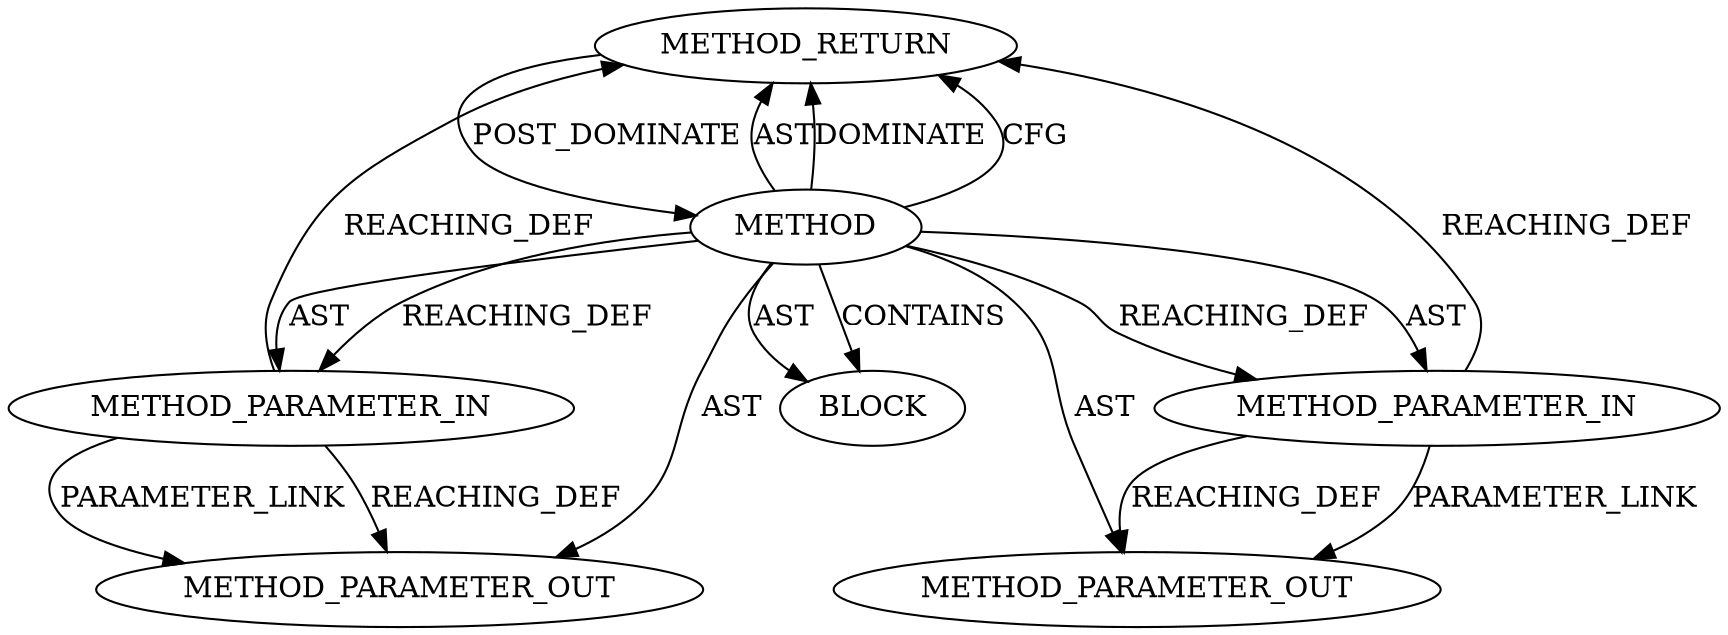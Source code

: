 digraph {
  20576 [label=METHOD_RETURN ORDER=2 CODE="RET" TYPE_FULL_NAME="ANY" EVALUATION_STRATEGY="BY_VALUE"]
  22234 [label=METHOD_PARAMETER_OUT ORDER=1 CODE="p1" IS_VARIADIC=false TYPE_FULL_NAME="ANY" EVALUATION_STRATEGY="BY_VALUE" INDEX=1 NAME="p1"]
  20572 [label=METHOD AST_PARENT_TYPE="NAMESPACE_BLOCK" AST_PARENT_FULL_NAME="<global>" ORDER=0 CODE="<empty>" FULL_NAME="skb_copy_decrypted" IS_EXTERNAL=true FILENAME="<empty>" SIGNATURE="" NAME="skb_copy_decrypted"]
  20573 [label=METHOD_PARAMETER_IN ORDER=1 CODE="p1" IS_VARIADIC=false TYPE_FULL_NAME="ANY" EVALUATION_STRATEGY="BY_VALUE" INDEX=1 NAME="p1"]
  22235 [label=METHOD_PARAMETER_OUT ORDER=2 CODE="p2" IS_VARIADIC=false TYPE_FULL_NAME="ANY" EVALUATION_STRATEGY="BY_VALUE" INDEX=2 NAME="p2"]
  20575 [label=BLOCK ORDER=1 ARGUMENT_INDEX=1 CODE="<empty>" TYPE_FULL_NAME="ANY"]
  20574 [label=METHOD_PARAMETER_IN ORDER=2 CODE="p2" IS_VARIADIC=false TYPE_FULL_NAME="ANY" EVALUATION_STRATEGY="BY_VALUE" INDEX=2 NAME="p2"]
  20572 -> 22235 [label=AST ]
  20572 -> 20574 [label=REACHING_DEF VARIABLE=""]
  20574 -> 22235 [label=REACHING_DEF VARIABLE="p2"]
  20572 -> 20576 [label=AST ]
  20574 -> 20576 [label=REACHING_DEF VARIABLE="p2"]
  20573 -> 20576 [label=REACHING_DEF VARIABLE="p1"]
  20572 -> 20574 [label=AST ]
  20572 -> 20573 [label=AST ]
  20573 -> 22234 [label=PARAMETER_LINK ]
  20574 -> 22235 [label=PARAMETER_LINK ]
  20572 -> 20575 [label=AST ]
  20572 -> 20576 [label=DOMINATE ]
  20576 -> 20572 [label=POST_DOMINATE ]
  20572 -> 20573 [label=REACHING_DEF VARIABLE=""]
  20572 -> 20575 [label=CONTAINS ]
  20573 -> 22234 [label=REACHING_DEF VARIABLE="p1"]
  20572 -> 22234 [label=AST ]
  20572 -> 20576 [label=CFG ]
}
